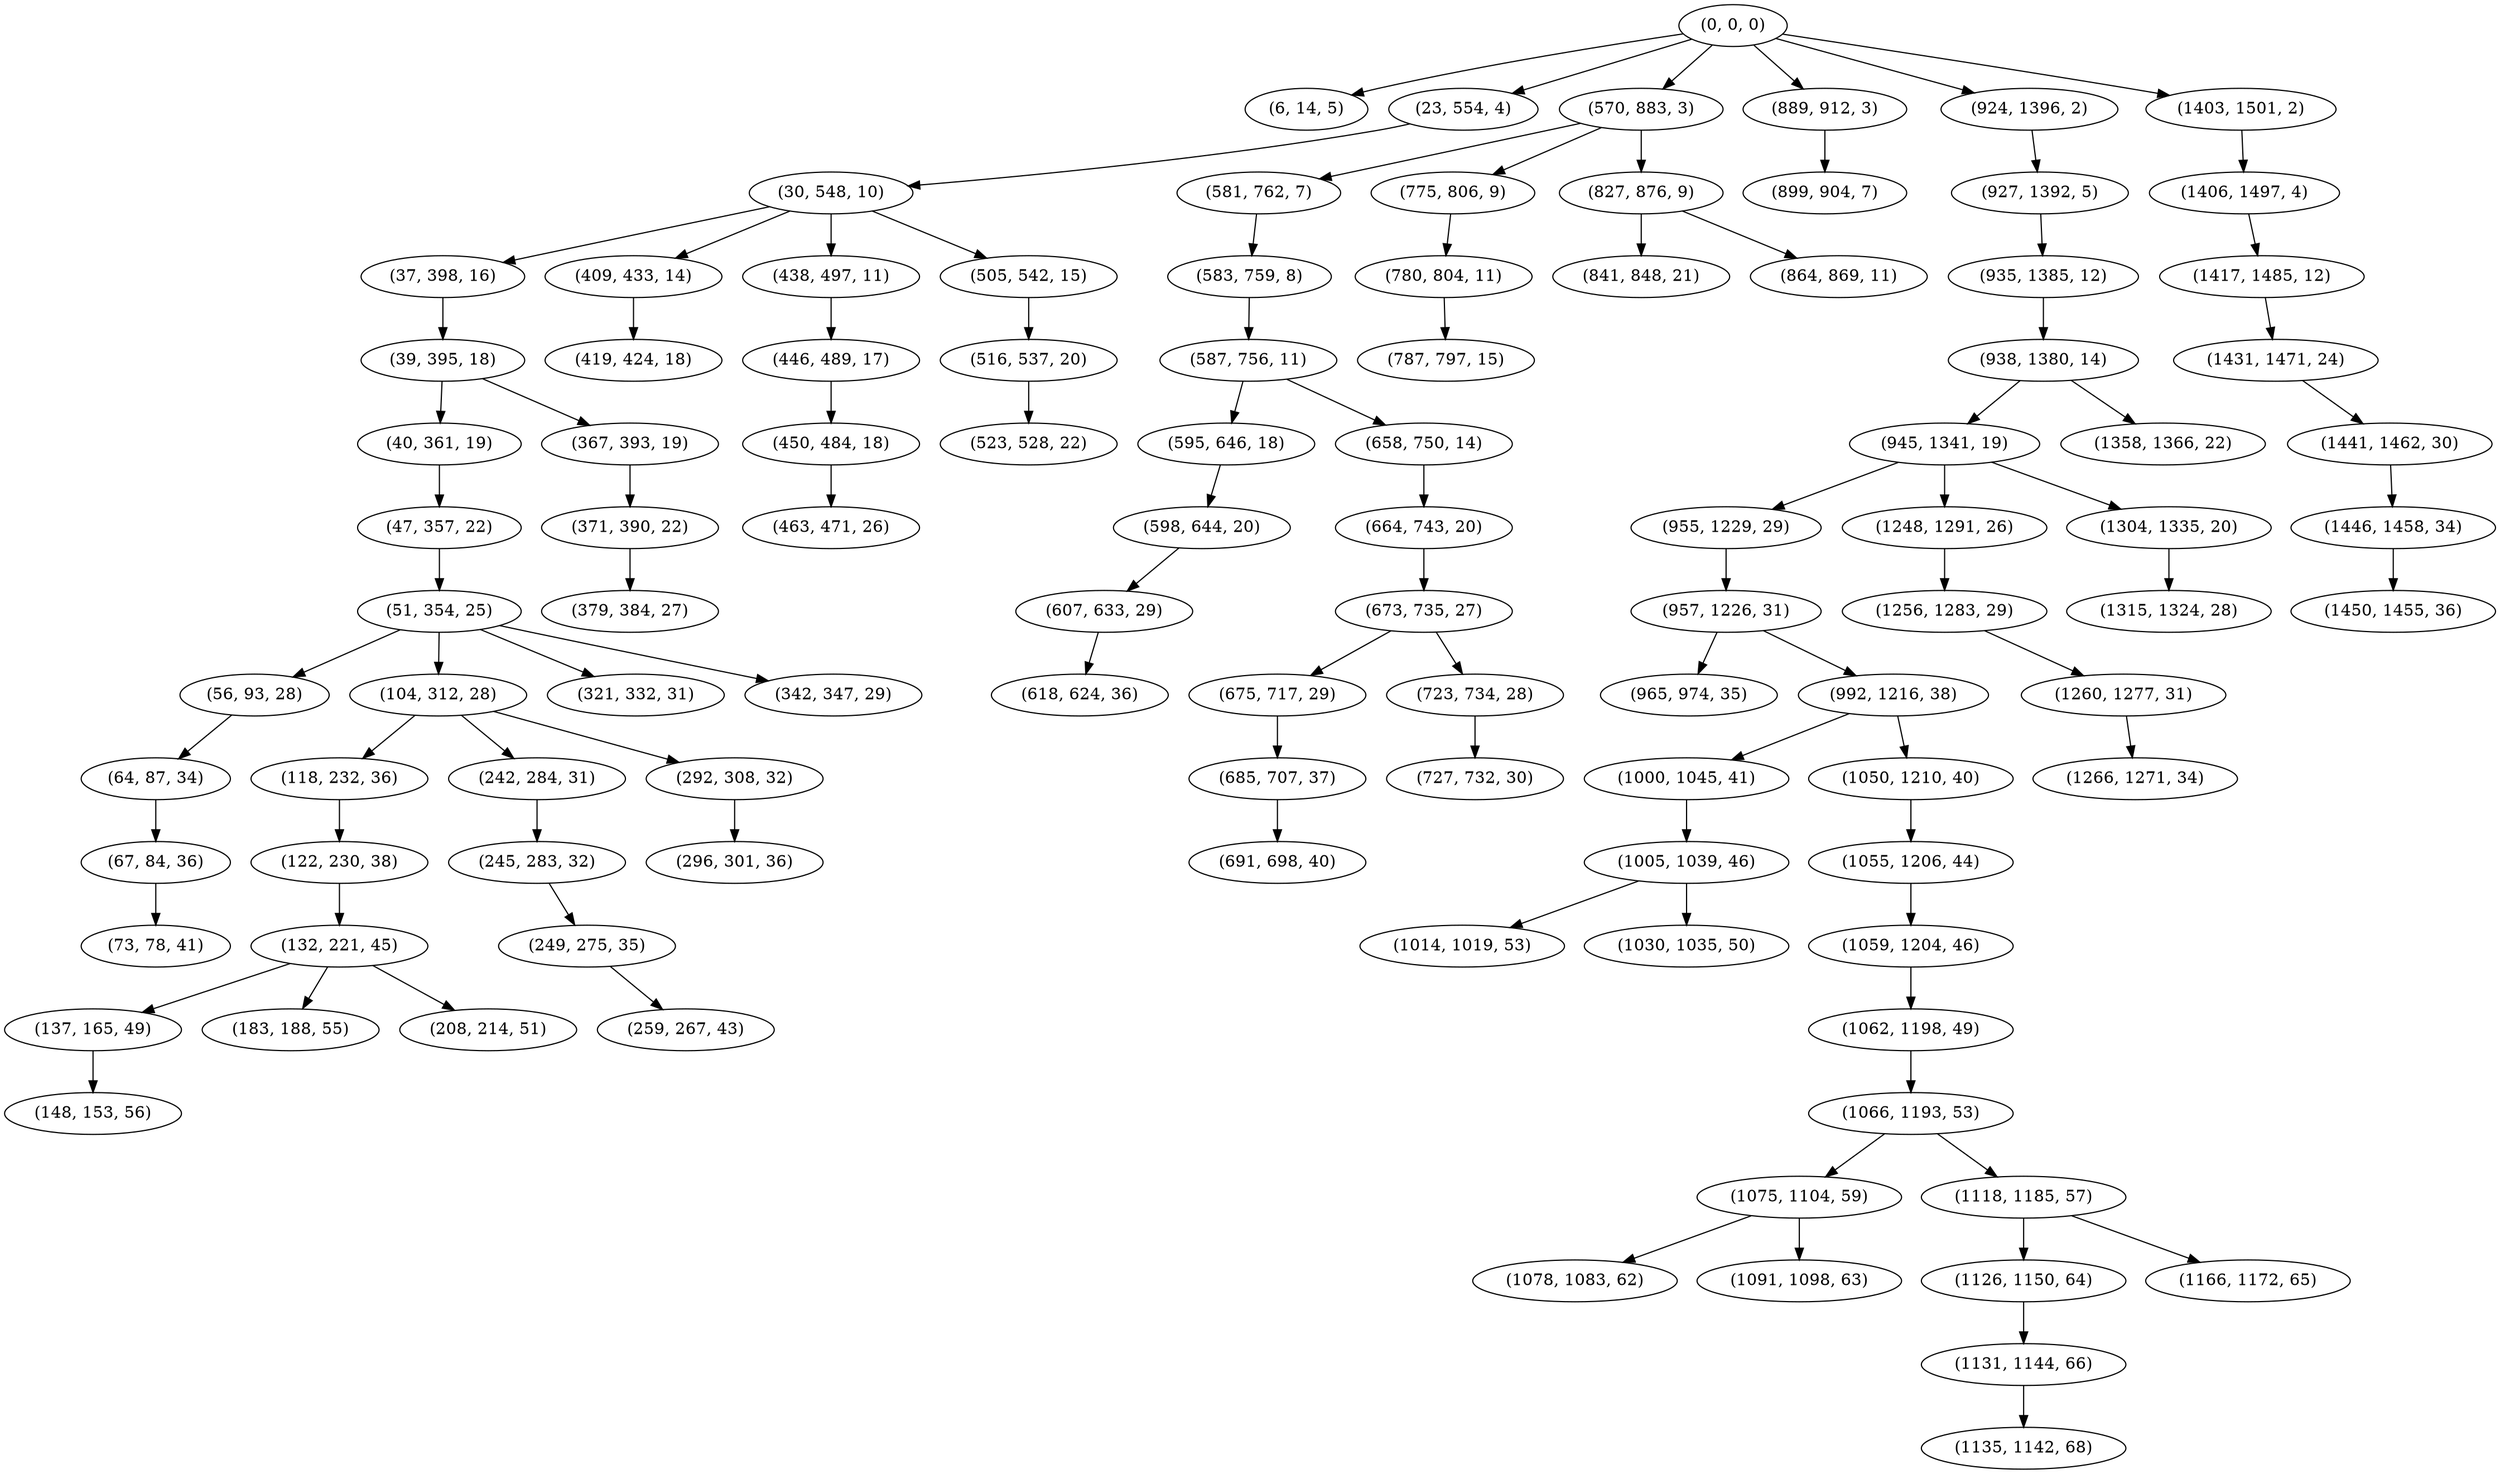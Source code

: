 digraph tree {
    "(0, 0, 0)";
    "(6, 14, 5)";
    "(23, 554, 4)";
    "(30, 548, 10)";
    "(37, 398, 16)";
    "(39, 395, 18)";
    "(40, 361, 19)";
    "(47, 357, 22)";
    "(51, 354, 25)";
    "(56, 93, 28)";
    "(64, 87, 34)";
    "(67, 84, 36)";
    "(73, 78, 41)";
    "(104, 312, 28)";
    "(118, 232, 36)";
    "(122, 230, 38)";
    "(132, 221, 45)";
    "(137, 165, 49)";
    "(148, 153, 56)";
    "(183, 188, 55)";
    "(208, 214, 51)";
    "(242, 284, 31)";
    "(245, 283, 32)";
    "(249, 275, 35)";
    "(259, 267, 43)";
    "(292, 308, 32)";
    "(296, 301, 36)";
    "(321, 332, 31)";
    "(342, 347, 29)";
    "(367, 393, 19)";
    "(371, 390, 22)";
    "(379, 384, 27)";
    "(409, 433, 14)";
    "(419, 424, 18)";
    "(438, 497, 11)";
    "(446, 489, 17)";
    "(450, 484, 18)";
    "(463, 471, 26)";
    "(505, 542, 15)";
    "(516, 537, 20)";
    "(523, 528, 22)";
    "(570, 883, 3)";
    "(581, 762, 7)";
    "(583, 759, 8)";
    "(587, 756, 11)";
    "(595, 646, 18)";
    "(598, 644, 20)";
    "(607, 633, 29)";
    "(618, 624, 36)";
    "(658, 750, 14)";
    "(664, 743, 20)";
    "(673, 735, 27)";
    "(675, 717, 29)";
    "(685, 707, 37)";
    "(691, 698, 40)";
    "(723, 734, 28)";
    "(727, 732, 30)";
    "(775, 806, 9)";
    "(780, 804, 11)";
    "(787, 797, 15)";
    "(827, 876, 9)";
    "(841, 848, 21)";
    "(864, 869, 11)";
    "(889, 912, 3)";
    "(899, 904, 7)";
    "(924, 1396, 2)";
    "(927, 1392, 5)";
    "(935, 1385, 12)";
    "(938, 1380, 14)";
    "(945, 1341, 19)";
    "(955, 1229, 29)";
    "(957, 1226, 31)";
    "(965, 974, 35)";
    "(992, 1216, 38)";
    "(1000, 1045, 41)";
    "(1005, 1039, 46)";
    "(1014, 1019, 53)";
    "(1030, 1035, 50)";
    "(1050, 1210, 40)";
    "(1055, 1206, 44)";
    "(1059, 1204, 46)";
    "(1062, 1198, 49)";
    "(1066, 1193, 53)";
    "(1075, 1104, 59)";
    "(1078, 1083, 62)";
    "(1091, 1098, 63)";
    "(1118, 1185, 57)";
    "(1126, 1150, 64)";
    "(1131, 1144, 66)";
    "(1135, 1142, 68)";
    "(1166, 1172, 65)";
    "(1248, 1291, 26)";
    "(1256, 1283, 29)";
    "(1260, 1277, 31)";
    "(1266, 1271, 34)";
    "(1304, 1335, 20)";
    "(1315, 1324, 28)";
    "(1358, 1366, 22)";
    "(1403, 1501, 2)";
    "(1406, 1497, 4)";
    "(1417, 1485, 12)";
    "(1431, 1471, 24)";
    "(1441, 1462, 30)";
    "(1446, 1458, 34)";
    "(1450, 1455, 36)";
    "(0, 0, 0)" -> "(6, 14, 5)";
    "(0, 0, 0)" -> "(23, 554, 4)";
    "(0, 0, 0)" -> "(570, 883, 3)";
    "(0, 0, 0)" -> "(889, 912, 3)";
    "(0, 0, 0)" -> "(924, 1396, 2)";
    "(0, 0, 0)" -> "(1403, 1501, 2)";
    "(23, 554, 4)" -> "(30, 548, 10)";
    "(30, 548, 10)" -> "(37, 398, 16)";
    "(30, 548, 10)" -> "(409, 433, 14)";
    "(30, 548, 10)" -> "(438, 497, 11)";
    "(30, 548, 10)" -> "(505, 542, 15)";
    "(37, 398, 16)" -> "(39, 395, 18)";
    "(39, 395, 18)" -> "(40, 361, 19)";
    "(39, 395, 18)" -> "(367, 393, 19)";
    "(40, 361, 19)" -> "(47, 357, 22)";
    "(47, 357, 22)" -> "(51, 354, 25)";
    "(51, 354, 25)" -> "(56, 93, 28)";
    "(51, 354, 25)" -> "(104, 312, 28)";
    "(51, 354, 25)" -> "(321, 332, 31)";
    "(51, 354, 25)" -> "(342, 347, 29)";
    "(56, 93, 28)" -> "(64, 87, 34)";
    "(64, 87, 34)" -> "(67, 84, 36)";
    "(67, 84, 36)" -> "(73, 78, 41)";
    "(104, 312, 28)" -> "(118, 232, 36)";
    "(104, 312, 28)" -> "(242, 284, 31)";
    "(104, 312, 28)" -> "(292, 308, 32)";
    "(118, 232, 36)" -> "(122, 230, 38)";
    "(122, 230, 38)" -> "(132, 221, 45)";
    "(132, 221, 45)" -> "(137, 165, 49)";
    "(132, 221, 45)" -> "(183, 188, 55)";
    "(132, 221, 45)" -> "(208, 214, 51)";
    "(137, 165, 49)" -> "(148, 153, 56)";
    "(242, 284, 31)" -> "(245, 283, 32)";
    "(245, 283, 32)" -> "(249, 275, 35)";
    "(249, 275, 35)" -> "(259, 267, 43)";
    "(292, 308, 32)" -> "(296, 301, 36)";
    "(367, 393, 19)" -> "(371, 390, 22)";
    "(371, 390, 22)" -> "(379, 384, 27)";
    "(409, 433, 14)" -> "(419, 424, 18)";
    "(438, 497, 11)" -> "(446, 489, 17)";
    "(446, 489, 17)" -> "(450, 484, 18)";
    "(450, 484, 18)" -> "(463, 471, 26)";
    "(505, 542, 15)" -> "(516, 537, 20)";
    "(516, 537, 20)" -> "(523, 528, 22)";
    "(570, 883, 3)" -> "(581, 762, 7)";
    "(570, 883, 3)" -> "(775, 806, 9)";
    "(570, 883, 3)" -> "(827, 876, 9)";
    "(581, 762, 7)" -> "(583, 759, 8)";
    "(583, 759, 8)" -> "(587, 756, 11)";
    "(587, 756, 11)" -> "(595, 646, 18)";
    "(587, 756, 11)" -> "(658, 750, 14)";
    "(595, 646, 18)" -> "(598, 644, 20)";
    "(598, 644, 20)" -> "(607, 633, 29)";
    "(607, 633, 29)" -> "(618, 624, 36)";
    "(658, 750, 14)" -> "(664, 743, 20)";
    "(664, 743, 20)" -> "(673, 735, 27)";
    "(673, 735, 27)" -> "(675, 717, 29)";
    "(673, 735, 27)" -> "(723, 734, 28)";
    "(675, 717, 29)" -> "(685, 707, 37)";
    "(685, 707, 37)" -> "(691, 698, 40)";
    "(723, 734, 28)" -> "(727, 732, 30)";
    "(775, 806, 9)" -> "(780, 804, 11)";
    "(780, 804, 11)" -> "(787, 797, 15)";
    "(827, 876, 9)" -> "(841, 848, 21)";
    "(827, 876, 9)" -> "(864, 869, 11)";
    "(889, 912, 3)" -> "(899, 904, 7)";
    "(924, 1396, 2)" -> "(927, 1392, 5)";
    "(927, 1392, 5)" -> "(935, 1385, 12)";
    "(935, 1385, 12)" -> "(938, 1380, 14)";
    "(938, 1380, 14)" -> "(945, 1341, 19)";
    "(938, 1380, 14)" -> "(1358, 1366, 22)";
    "(945, 1341, 19)" -> "(955, 1229, 29)";
    "(945, 1341, 19)" -> "(1248, 1291, 26)";
    "(945, 1341, 19)" -> "(1304, 1335, 20)";
    "(955, 1229, 29)" -> "(957, 1226, 31)";
    "(957, 1226, 31)" -> "(965, 974, 35)";
    "(957, 1226, 31)" -> "(992, 1216, 38)";
    "(992, 1216, 38)" -> "(1000, 1045, 41)";
    "(992, 1216, 38)" -> "(1050, 1210, 40)";
    "(1000, 1045, 41)" -> "(1005, 1039, 46)";
    "(1005, 1039, 46)" -> "(1014, 1019, 53)";
    "(1005, 1039, 46)" -> "(1030, 1035, 50)";
    "(1050, 1210, 40)" -> "(1055, 1206, 44)";
    "(1055, 1206, 44)" -> "(1059, 1204, 46)";
    "(1059, 1204, 46)" -> "(1062, 1198, 49)";
    "(1062, 1198, 49)" -> "(1066, 1193, 53)";
    "(1066, 1193, 53)" -> "(1075, 1104, 59)";
    "(1066, 1193, 53)" -> "(1118, 1185, 57)";
    "(1075, 1104, 59)" -> "(1078, 1083, 62)";
    "(1075, 1104, 59)" -> "(1091, 1098, 63)";
    "(1118, 1185, 57)" -> "(1126, 1150, 64)";
    "(1118, 1185, 57)" -> "(1166, 1172, 65)";
    "(1126, 1150, 64)" -> "(1131, 1144, 66)";
    "(1131, 1144, 66)" -> "(1135, 1142, 68)";
    "(1248, 1291, 26)" -> "(1256, 1283, 29)";
    "(1256, 1283, 29)" -> "(1260, 1277, 31)";
    "(1260, 1277, 31)" -> "(1266, 1271, 34)";
    "(1304, 1335, 20)" -> "(1315, 1324, 28)";
    "(1403, 1501, 2)" -> "(1406, 1497, 4)";
    "(1406, 1497, 4)" -> "(1417, 1485, 12)";
    "(1417, 1485, 12)" -> "(1431, 1471, 24)";
    "(1431, 1471, 24)" -> "(1441, 1462, 30)";
    "(1441, 1462, 30)" -> "(1446, 1458, 34)";
    "(1446, 1458, 34)" -> "(1450, 1455, 36)";
}
